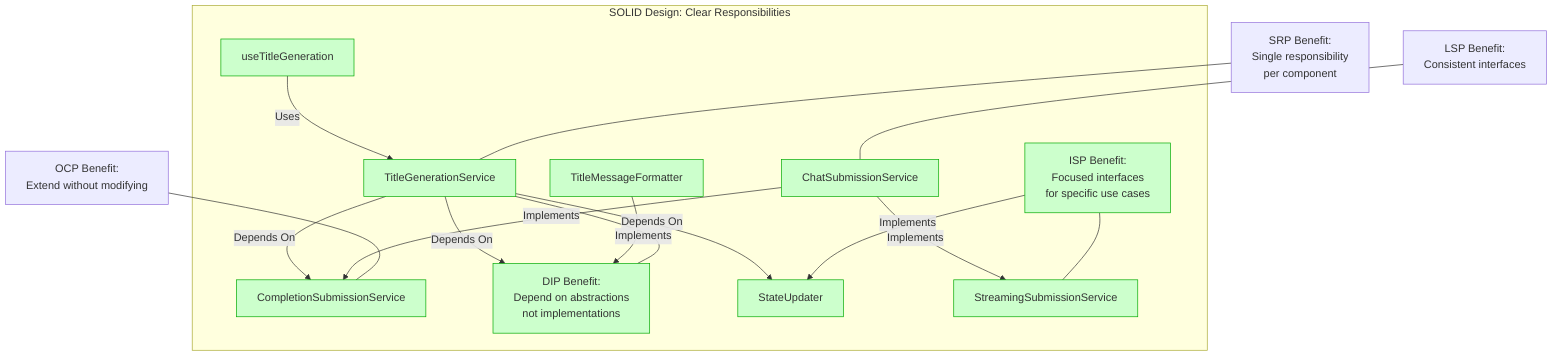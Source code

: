 graph TD

    subgraph "SOLID Design: Clear Responsibilities"
        A2[useTitleGeneration] -->|"Uses"| B2[TitleGenerationService]
        B2 -->|"Depends On"| C2[CompletionSubmissionService]
        B2 -->|"Depends On"| D2[MessageFormatter]
        B2 -->|"Depends On"| E2[StateUpdater]
        F2[ChatSubmissionService] -->|"Implements"| C2
        F2 -->|"Implements"| G2[StreamingSubmissionService]
        H2[TitleMessageFormatter] -->|"Implements"| D2
        I2[ChatStateUpdater] -->|"Implements"| E2
        
        style A2 fill:#ccffcc,stroke:#00aa00
        style B2 fill:#ccffcc,stroke:#00aa00
        style C2 fill:#ccffcc,stroke:#00aa00
        style D2 fill:#ccffcc,stroke:#00aa00
        style E2 fill:#ccffcc,stroke:#00aa00
        style F2 fill:#ccffcc,stroke:#00aa00
        style G2 fill:#ccffcc,stroke:#00aa00
        style H2 fill:#ccffcc,stroke:#00aa00
        style I2 fill:#ccffcc,stroke:#00aa00
    end
    

    
    %% Annotations for SOLID Design
    S2[SRP Benefit:<br/>Single responsibility<br/>per component]
    O2[OCP Benefit:<br/>Extend without modifying]
    L2[LSP Benefit:<br/>Consistent interfaces]
    I2[ISP Benefit:<br/>Focused interfaces<br/>for specific use cases]
    D2[DIP Benefit:<br/>Depend on abstractions<br/>not implementations]
    
    S2 --- B2
    O2 --- C2
    L2 --- F2
    I2 --- G2
    D2 --- B2